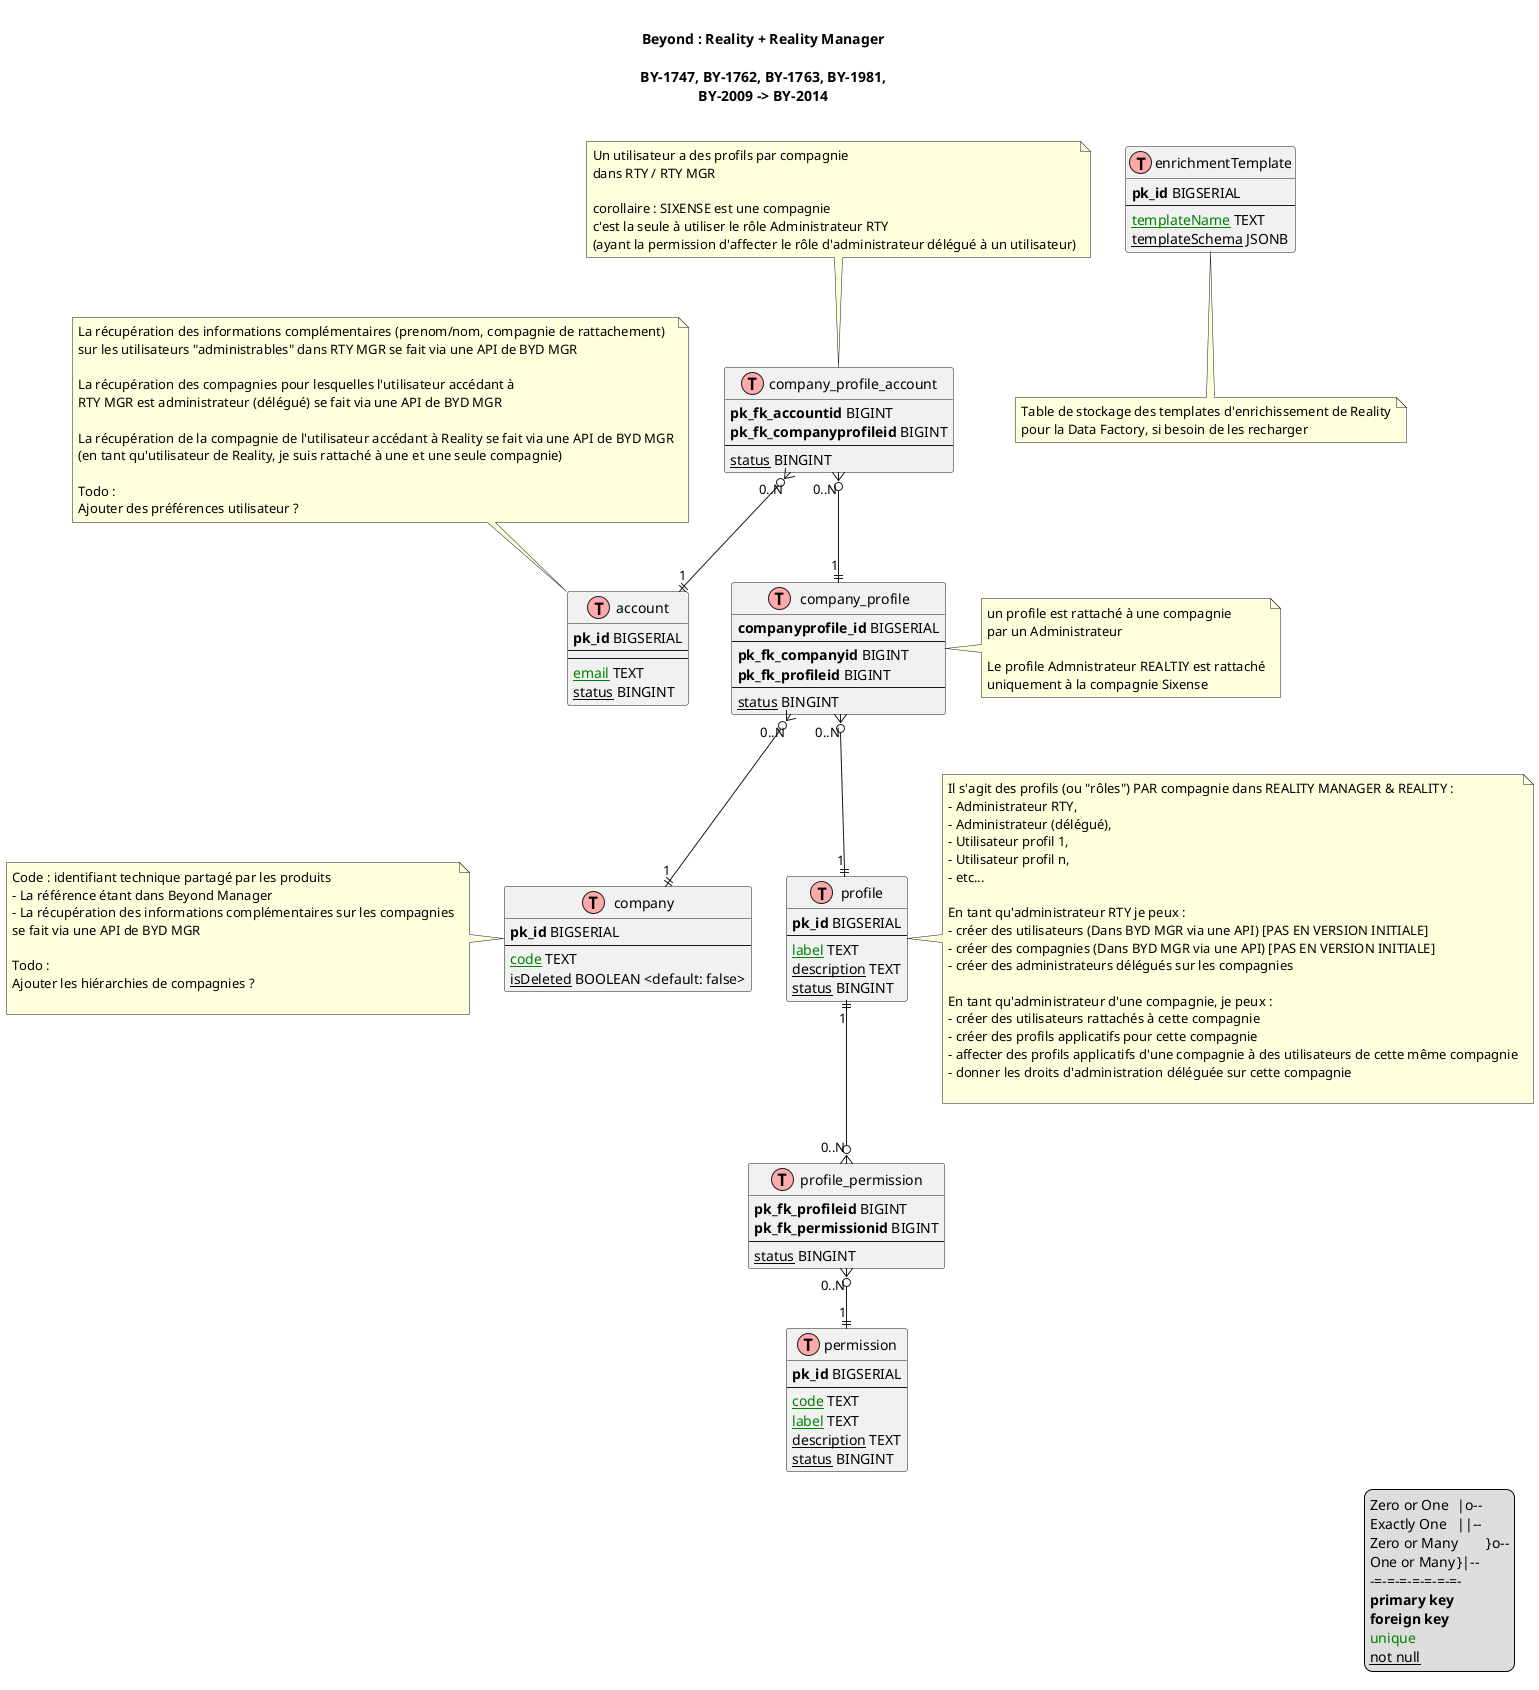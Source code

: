 @startuml Reality and Reality Manager data model

title

Beyond : Reality + Reality Manager

BY-1747, BY-1762, BY-1763, BY-1981,
BY-2009 -> BY-2014

end title

' hide the spot
' hide circle

' avoid problems with angled crows feet
' skinparam linetype ortho


' https://gist.github.com/QuantumGhost/0955a45383a0b6c0bc24f9654b3cb561

' uncomment the line below if you're using computer with a retina display
' skinparam dpi 300
!define Table(name,desc) class name as "desc" << (T,#FFAAAA) >>
' we use bold for primary key
' green color for unique
' and underscore for not_null
!define primary_key(x) <b>x</b>
!define foreign_key(x) <b>x</b>
!define unique(x) <color:green>x</color>
!define not_null(x) <u>x</u>
' other tags available:
' <i></i>
' <back:COLOR></color>, where color is a color name or html color code
' (#FFAACC)
' see: http://plantuml.com/classes.html#More
hide methods
hide stereotypes

' disposition du diagramme

Table(company, "company") {
  primary_key(pk_id) BIGSERIAL
  ---
  not_null(unique(code)) TEXT
  not_null(isDeleted) BOOLEAN <default: false>
}
note left of company
  Code : identifiant technique partagé par les produits
  - La référence étant dans Beyond Manager
  - La récupération des informations complémentaires sur les compagnies
  se fait via une API de BYD MGR

  Todo :
  Ajouter les hiérarchies de compagnies ?

end note

Table(account, "account") {
primary_key(pk_id) BIGSERIAL
---
'foreign_key(pk_fk_companyid) BIGINT
---
not_null(unique(email)) TEXT
'not_null(firstname) TEXT
'not_null(lastname) TEXT
'unique(providerUserId) TEXT
not_null(status) BINGINT
}
note top of account
  La récupération des informations complémentaires (prenom/nom, compagnie de rattachement)
  sur les utilisateurs "administrables" dans RTY MGR se fait via une API de BYD MGR

  La récupération des compagnies pour lesquelles l'utilisateur accédant à
  RTY MGR est administrateur (délégué) se fait via une API de BYD MGR

  La récupération de la compagnie de l'utilisateur accédant à Reality se fait via une API de BYD MGR
  (en tant qu'utilisateur de Reality, je suis rattaché à une et une seule compagnie)

  Todo :
  Ajouter des préférences utilisateur ?
end note

Table(profile, "profile") {
  primary_key(pk_id) BIGSERIAL
  ---
  not_null(unique(label)) TEXT
  not_null(description) TEXT
  not_null(status) BINGINT
}
note right of profile
  Il s'agit des profils (ou "rôles") PAR compagnie dans REALITY MANAGER & REALITY :
  - Administrateur RTY,
  - Administrateur (délégué),
  - Utilisateur profil 1,
  - Utilisateur profil n,
  - etc...

  En tant qu'administrateur RTY je peux :
  - créer des utilisateurs (Dans BYD MGR via une API) [PAS EN VERSION INITIALE]
  - créer des compagnies (Dans BYD MGR via une API) [PAS EN VERSION INITIALE]
  - créer des administrateurs délégués sur les compagnies

  En tant qu'administrateur d'une compagnie, je peux :
  - créer des utilisateurs rattachés à cette compagnie
  - créer des profils applicatifs pour cette compagnie
  - affecter des profils applicatifs d'une compagnie à des utilisateurs de cette même compagnie
  - donner les droits d'administration déléguée sur cette compagnie

end note

Table(permission, "permission") {
  primary_key(pk_id) BIGSERIAL
  ---
  not_null(unique(code)) TEXT
  not_null(unique(label)) TEXT
  not_null(description) TEXT
  not_null(status) BINGINT
}

Table(profilePermission, "profile_permission") {
  foreign_key(pk_fk_profileid) BIGINT
  foreign_key(pk_fk_permissionid) BIGINT
  ---
  not_null(status) BINGINT
}

Table(companyProfileAccount, "company_profile_account") {
  foreign_key(pk_fk_accountid) BIGINT
  foreign_key(pk_fk_companyprofileid) BIGINT
  ---
  not_null(status) BINGINT
}
note top of companyProfileAccount
  Un utilisateur a des profils par compagnie
  dans RTY / RTY MGR

  corollaire : SIXENSE est une compagnie
  c'est la seule à utiliser le rôle Administrateur RTY
  (ayant la permission d'affecter le rôle d'administrateur délégué à un utilisateur)
end note

Table(companyProfile, "company_profile") {
  primary_key(companyprofile_id) BIGSERIAL
  ---
  foreign_key(pk_fk_companyid) BIGINT
  foreign_key(pk_fk_profileid) BIGINT
  ---
  not_null(status) BINGINT
}
note right of companyProfile
  un profile est rattaché à une compagnie
  par un Administrateur

  Le profile Admnistrateur REALTIY est rattaché
  uniquement à la compagnie Sixense
end note

'Table(companyAccount, "company_account") {
'  primary_key(companyAccount_id) BIGSERIAL
'  ---
'  foreign_key(pk_fk_companyid) BIGINT
'  foreign_key(pk_fk_accountid) BIGINT
'}


' relationships

account -right[hidden]- company
company -right[hidden]- profile

'company "1" ||-left-o{ "0..N" account: An account is linked to\none company

company "1" ||-up-o{ "0..N" companyProfile
profile "1" ||-up-o{ "0..N" companyProfile

account "1" ||-up-o{ "0..N" companyProfileAccount
companyProfile "1" ||-up-o{ "0..N" companyProfileAccount

profile "1" ||-down-o{ "0..N" profilePermission
profilePermission "0..N" }o-down-|| "1" permission

Table(enrichmentTemplate, "enrichmentTemplate") {
  primary_key(pk_id) BIGSERIAL
  ---
  not_null(unique(templateName)) TEXT
  not_null(templateSchema) JSONB
}
note bottom of enrichmentTemplate
  Table de stockage des templates d'enrichissement de Reality
  pour la Data Factory, si besoin de les recharger
end note

legend right
  Zero or One	|o--
  Exactly One	||--
  Zero or Many	}o--
  One or Many	}|--
  -=-=-=-=-=-=-=-
  primary_key("primary key")
  foreign_key("foreign key")
  unique(unique)
  not_null("not null")
endlegend

@enduml
